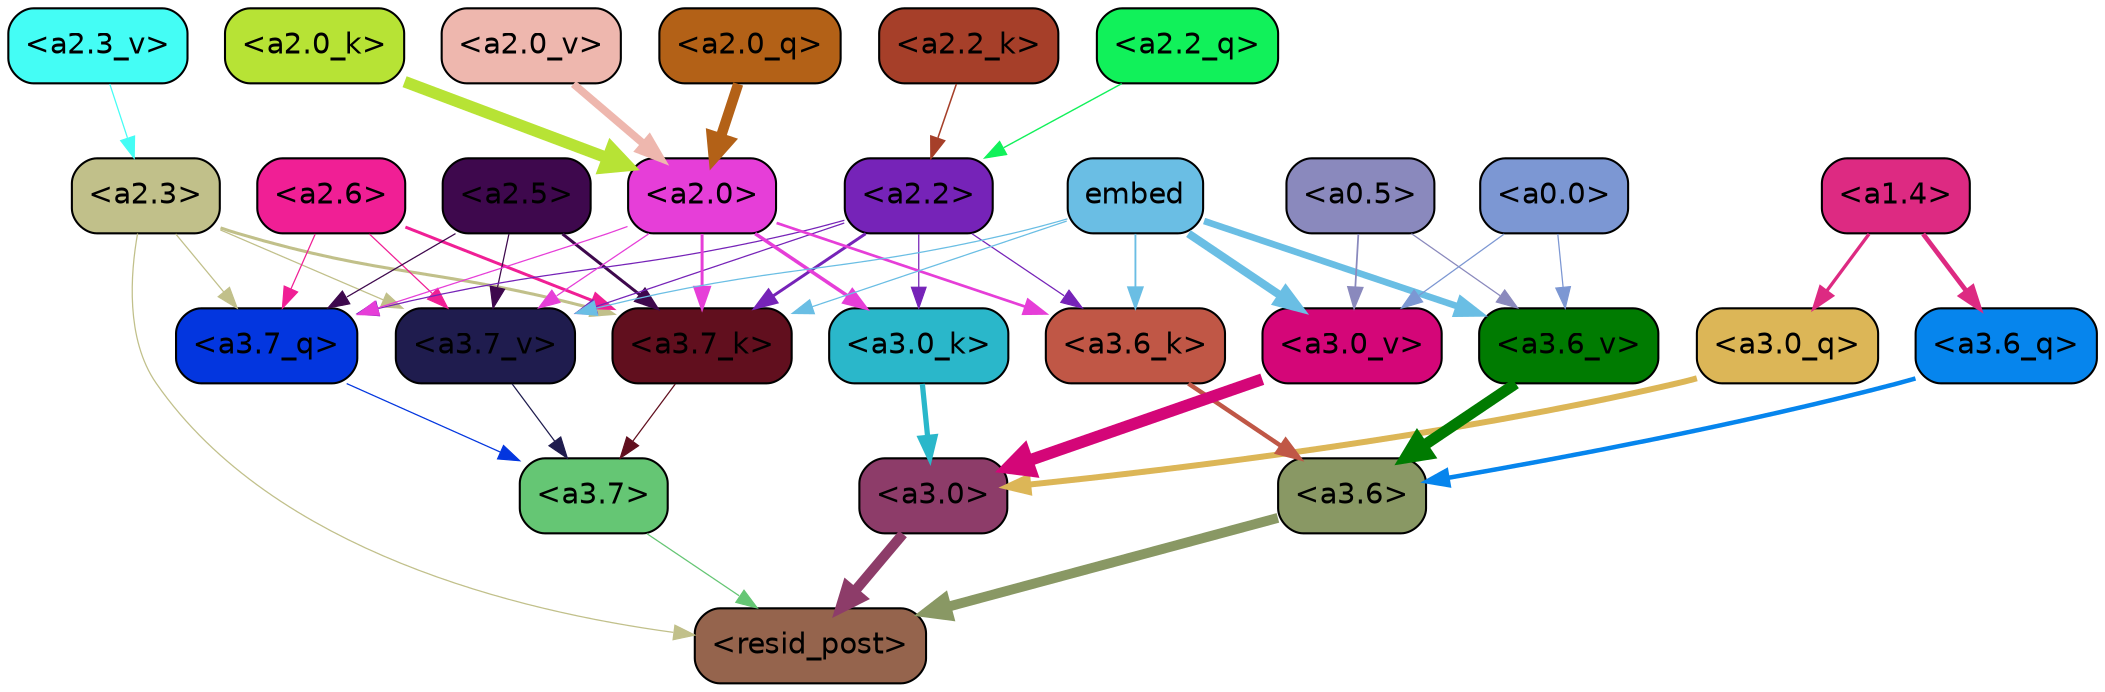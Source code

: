 strict digraph "" {
	graph [bgcolor=transparent,
		layout=dot,
		overlap=false,
		splines=true
	];
	"<a3.7>"	[color=black,
		fillcolor="#65c674",
		fontname=Helvetica,
		shape=box,
		style="filled, rounded"];
	"<resid_post>"	[color=black,
		fillcolor="#95644d",
		fontname=Helvetica,
		shape=box,
		style="filled, rounded"];
	"<a3.7>" -> "<resid_post>"	[color="#65c674",
		penwidth=0.6];
	"<a3.6>"	[color=black,
		fillcolor="#899864",
		fontname=Helvetica,
		shape=box,
		style="filled, rounded"];
	"<a3.6>" -> "<resid_post>"	[color="#899864",
		penwidth=4.746312499046326];
	"<a3.0>"	[color=black,
		fillcolor="#8d3c69",
		fontname=Helvetica,
		shape=box,
		style="filled, rounded"];
	"<a3.0>" -> "<resid_post>"	[color="#8d3c69",
		penwidth=4.896343111991882];
	"<a2.3>"	[color=black,
		fillcolor="#c1c08a",
		fontname=Helvetica,
		shape=box,
		style="filled, rounded"];
	"<a2.3>" -> "<resid_post>"	[color="#c1c08a",
		penwidth=0.6];
	"<a3.7_q>"	[color=black,
		fillcolor="#0336df",
		fontname=Helvetica,
		shape=box,
		style="filled, rounded"];
	"<a2.3>" -> "<a3.7_q>"	[color="#c1c08a",
		penwidth=0.6];
	"<a3.7_k>"	[color=black,
		fillcolor="#610f1e",
		fontname=Helvetica,
		shape=box,
		style="filled, rounded"];
	"<a2.3>" -> "<a3.7_k>"	[color="#c1c08a",
		penwidth=1.467104621231556];
	"<a3.7_v>"	[color=black,
		fillcolor="#1f1c4e",
		fontname=Helvetica,
		shape=box,
		style="filled, rounded"];
	"<a2.3>" -> "<a3.7_v>"	[color="#c1c08a",
		penwidth=0.6];
	"<a3.7_q>" -> "<a3.7>"	[color="#0336df",
		penwidth=0.6];
	"<a3.6_q>"	[color=black,
		fillcolor="#0685ed",
		fontname=Helvetica,
		shape=box,
		style="filled, rounded"];
	"<a3.6_q>" -> "<a3.6>"	[color="#0685ed",
		penwidth=2.160832464694977];
	"<a3.0_q>"	[color=black,
		fillcolor="#dcb657",
		fontname=Helvetica,
		shape=box,
		style="filled, rounded"];
	"<a3.0_q>" -> "<a3.0>"	[color="#dcb657",
		penwidth=2.870753765106201];
	"<a3.7_k>" -> "<a3.7>"	[color="#610f1e",
		penwidth=0.6];
	"<a3.6_k>"	[color=black,
		fillcolor="#c05746",
		fontname=Helvetica,
		shape=box,
		style="filled, rounded"];
	"<a3.6_k>" -> "<a3.6>"	[color="#c05746",
		penwidth=2.13908451795578];
	"<a3.0_k>"	[color=black,
		fillcolor="#2ab7ca",
		fontname=Helvetica,
		shape=box,
		style="filled, rounded"];
	"<a3.0_k>" -> "<a3.0>"	[color="#2ab7ca",
		penwidth=2.520303964614868];
	"<a3.7_v>" -> "<a3.7>"	[color="#1f1c4e",
		penwidth=0.6];
	"<a3.6_v>"	[color=black,
		fillcolor="#007b01",
		fontname=Helvetica,
		shape=box,
		style="filled, rounded"];
	"<a3.6_v>" -> "<a3.6>"	[color="#007b01",
		penwidth=5.297133803367615];
	"<a3.0_v>"	[color=black,
		fillcolor="#d40678",
		fontname=Helvetica,
		shape=box,
		style="filled, rounded"];
	"<a3.0_v>" -> "<a3.0>"	[color="#d40678",
		penwidth=5.680712580680847];
	"<a2.6>"	[color=black,
		fillcolor="#f01f95",
		fontname=Helvetica,
		shape=box,
		style="filled, rounded"];
	"<a2.6>" -> "<a3.7_q>"	[color="#f01f95",
		penwidth=0.6];
	"<a2.6>" -> "<a3.7_k>"	[color="#f01f95",
		penwidth=1.4453159049153328];
	"<a2.6>" -> "<a3.7_v>"	[color="#f01f95",
		penwidth=0.6];
	"<a2.5>"	[color=black,
		fillcolor="#3e084d",
		fontname=Helvetica,
		shape=box,
		style="filled, rounded"];
	"<a2.5>" -> "<a3.7_q>"	[color="#3e084d",
		penwidth=0.6];
	"<a2.5>" -> "<a3.7_k>"	[color="#3e084d",
		penwidth=1.4526091292500496];
	"<a2.5>" -> "<a3.7_v>"	[color="#3e084d",
		penwidth=0.6];
	"<a2.2>"	[color=black,
		fillcolor="#7623b8",
		fontname=Helvetica,
		shape=box,
		style="filled, rounded"];
	"<a2.2>" -> "<a3.7_q>"	[color="#7623b8",
		penwidth=0.6];
	"<a2.2>" -> "<a3.7_k>"	[color="#7623b8",
		penwidth=1.4310357049107552];
	"<a2.2>" -> "<a3.6_k>"	[color="#7623b8",
		penwidth=0.6];
	"<a2.2>" -> "<a3.0_k>"	[color="#7623b8",
		penwidth=0.6];
	"<a2.2>" -> "<a3.7_v>"	[color="#7623b8",
		penwidth=0.6];
	"<a2.0>"	[color=black,
		fillcolor="#e63ed8",
		fontname=Helvetica,
		shape=box,
		style="filled, rounded"];
	"<a2.0>" -> "<a3.7_q>"	[color="#e63ed8",
		penwidth=0.6];
	"<a2.0>" -> "<a3.7_k>"	[color="#e63ed8",
		penwidth=1.4314699843525887];
	"<a2.0>" -> "<a3.6_k>"	[color="#e63ed8",
		penwidth=1.2950235605239868];
	"<a2.0>" -> "<a3.0_k>"	[color="#e63ed8",
		penwidth=1.712992787361145];
	"<a2.0>" -> "<a3.7_v>"	[color="#e63ed8",
		penwidth=0.6];
	"<a1.4>"	[color=black,
		fillcolor="#dd2a82",
		fontname=Helvetica,
		shape=box,
		style="filled, rounded"];
	"<a1.4>" -> "<a3.6_q>"	[color="#dd2a82",
		penwidth=2.2719132900238037];
	"<a1.4>" -> "<a3.0_q>"	[color="#dd2a82",
		penwidth=1.5932877659797668];
	embed	[color=black,
		fillcolor="#6abee4",
		fontname=Helvetica,
		shape=box,
		style="filled, rounded"];
	embed -> "<a3.7_k>"	[color="#6abee4",
		penwidth=0.6];
	embed -> "<a3.6_k>"	[color="#6abee4",
		penwidth=0.891706109046936];
	embed -> "<a3.7_v>"	[color="#6abee4",
		penwidth=0.6];
	embed -> "<a3.6_v>"	[color="#6abee4",
		penwidth=3.1766927242279053];
	embed -> "<a3.0_v>"	[color="#6abee4",
		penwidth=3.9005755856633186];
	"<a0.5>"	[color=black,
		fillcolor="#8a89bd",
		fontname=Helvetica,
		shape=box,
		style="filled, rounded"];
	"<a0.5>" -> "<a3.6_v>"	[color="#8a89bd",
		penwidth=0.6];
	"<a0.5>" -> "<a3.0_v>"	[color="#8a89bd",
		penwidth=0.8493617177009583];
	"<a0.0>"	[color=black,
		fillcolor="#7c97d3",
		fontname=Helvetica,
		shape=box,
		style="filled, rounded"];
	"<a0.0>" -> "<a3.6_v>"	[color="#7c97d3",
		penwidth=0.6];
	"<a0.0>" -> "<a3.0_v>"	[color="#7c97d3",
		penwidth=0.6];
	"<a2.2_q>"	[color=black,
		fillcolor="#11f15a",
		fontname=Helvetica,
		shape=box,
		style="filled, rounded"];
	"<a2.2_q>" -> "<a2.2>"	[color="#11f15a",
		penwidth=0.6677633281797171];
	"<a2.0_q>"	[color=black,
		fillcolor="#b36117",
		fontname=Helvetica,
		shape=box,
		style="filled, rounded"];
	"<a2.0_q>" -> "<a2.0>"	[color="#b36117",
		penwidth=4.966194009408355];
	"<a2.2_k>"	[color=black,
		fillcolor="#a63f29",
		fontname=Helvetica,
		shape=box,
		style="filled, rounded"];
	"<a2.2_k>" -> "<a2.2>"	[color="#a63f29",
		penwidth=0.7399393804371357];
	"<a2.0_k>"	[color=black,
		fillcolor="#b7e335",
		fontname=Helvetica,
		shape=box,
		style="filled, rounded"];
	"<a2.0_k>" -> "<a2.0>"	[color="#b7e335",
		penwidth=5.5817058570683];
	"<a2.3_v>"	[color=black,
		fillcolor="#44fdf5",
		fontname=Helvetica,
		shape=box,
		style="filled, rounded"];
	"<a2.3_v>" -> "<a2.3>"	[color="#44fdf5",
		penwidth=0.6];
	"<a2.0_v>"	[color=black,
		fillcolor="#eeb7ae",
		fontname=Helvetica,
		shape=box,
		style="filled, rounded"];
	"<a2.0_v>" -> "<a2.0>"	[color="#eeb7ae",
		penwidth=3.7102378383278847];
}
